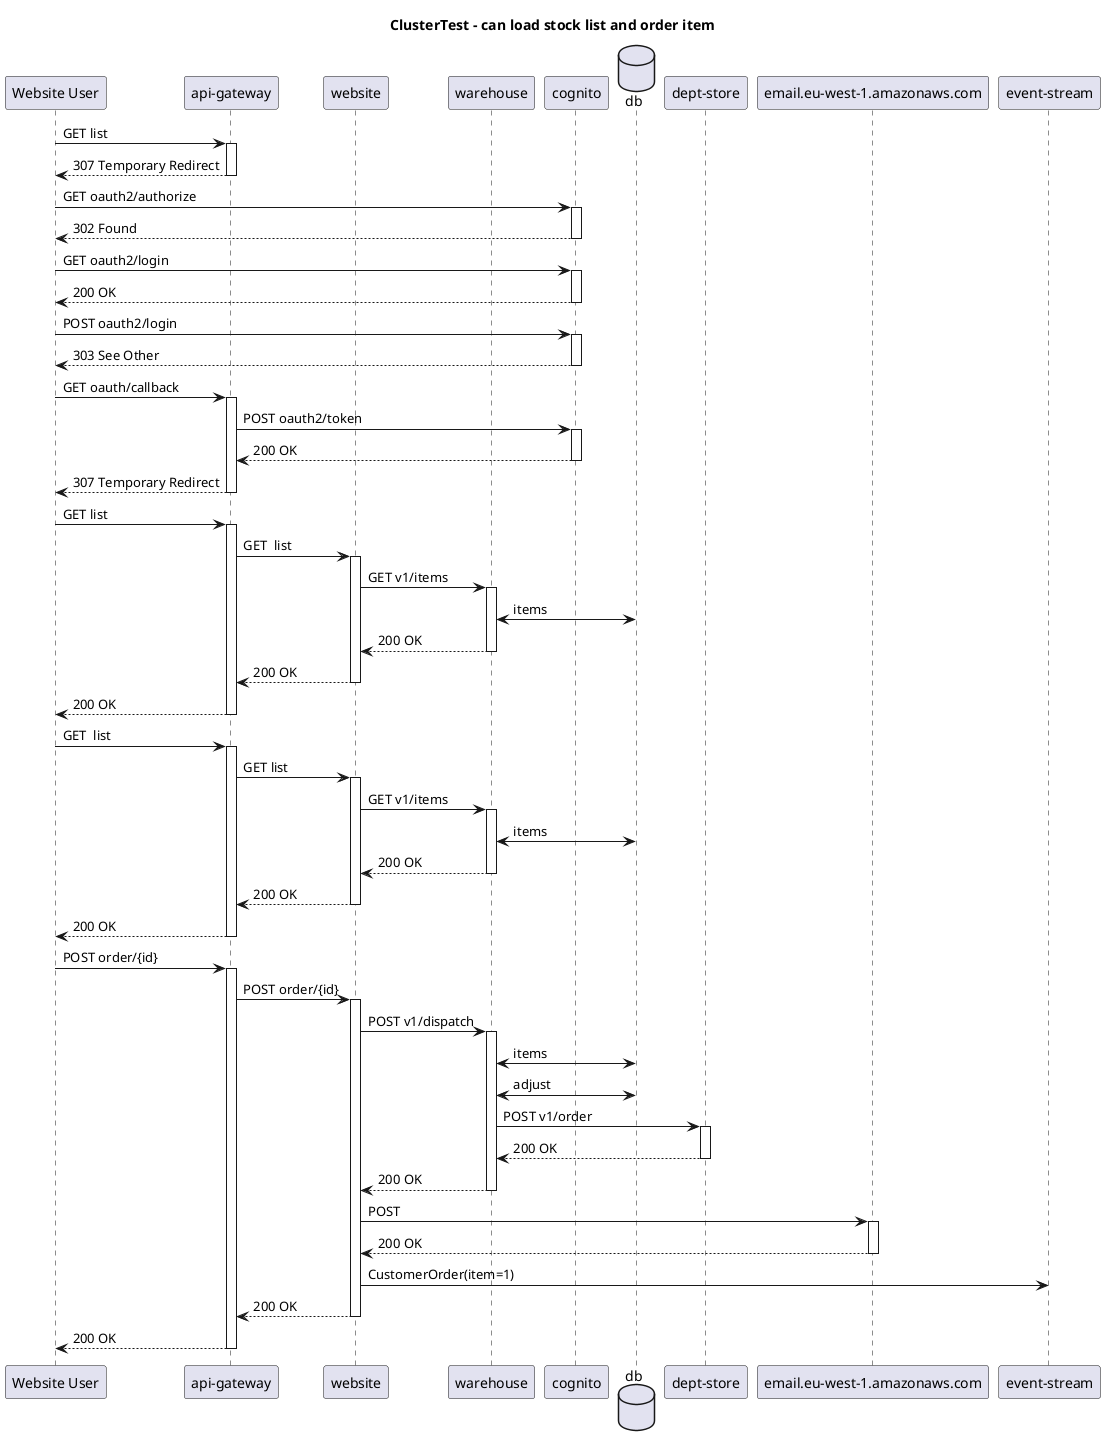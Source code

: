 @startuml
title ClusterTest - can load stock list and order item
participant "Website User"
participant "api-gateway"
participant "website"
participant "warehouse"
participant "cognito"
database "db"
participant "dept-store"
participant "email.eu-west-1.amazonaws.com"
participant "event-stream"
"Website User" -> "api-gateway": GET list
activate "api-gateway"

"api-gateway" --> "Website User": 307 Temporary Redirect
deactivate "api-gateway"
"Website User" -> "cognito": GET oauth2/authorize
activate "cognito"

"cognito" --> "Website User": 302 Found
deactivate "cognito"
"Website User" -> "cognito": GET oauth2/login
activate "cognito"

"cognito" --> "Website User": 200 OK
deactivate "cognito"
"Website User" -> "cognito": POST oauth2/login
activate "cognito"

"cognito" --> "Website User": 303 See Other
deactivate "cognito"
"Website User" -> "api-gateway": GET oauth/callback
activate "api-gateway"
"api-gateway" -> "cognito": POST oauth2/token
activate "cognito"

"cognito" --> "api-gateway": 200 OK
deactivate "cognito"
"api-gateway" --> "Website User": 307 Temporary Redirect
deactivate "api-gateway"
"Website User" -> "api-gateway": GET list
activate "api-gateway"
"api-gateway" -> "website": GET  list
activate "website"
"website" -> "warehouse": GET v1/items
activate "warehouse"
"warehouse" <-> "db": items
"warehouse" --> "website": 200 OK
deactivate "warehouse"
"website" --> "api-gateway": 200 OK
deactivate "website"
"api-gateway" --> "Website User": 200 OK
deactivate "api-gateway"
"Website User" -> "api-gateway": GET  list
activate "api-gateway"
"api-gateway" -> "website": GET list
activate "website"
"website" -> "warehouse": GET v1/items
activate "warehouse"
"warehouse" <-> "db": items
"warehouse" --> "website": 200 OK
deactivate "warehouse"
"website" --> "api-gateway": 200 OK
deactivate "website"
"api-gateway" --> "Website User": 200 OK
deactivate "api-gateway"
"Website User" -> "api-gateway": POST order/{id}
activate "api-gateway"
"api-gateway" -> "website": POST order/{id}
activate "website"
"website" -> "warehouse": POST v1/dispatch
activate "warehouse"
"warehouse" <-> "db": items
"warehouse" <-> "db": adjust
"warehouse" -> "dept-store": POST v1/order
activate "dept-store"

"dept-store" --> "warehouse": 200 OK
deactivate "dept-store"
"warehouse" --> "website": 200 OK
deactivate "warehouse"
"website" -> "email.eu-west-1.amazonaws.com": POST 
activate "email.eu-west-1.amazonaws.com"

"email.eu-west-1.amazonaws.com" --> "website": 200 OK
deactivate "email.eu-west-1.amazonaws.com"
"website" -> "event-stream": CustomerOrder(item=1)
"website" --> "api-gateway": 200 OK
deactivate "website"
"api-gateway" --> "Website User": 200 OK
deactivate "api-gateway"
@enduml
